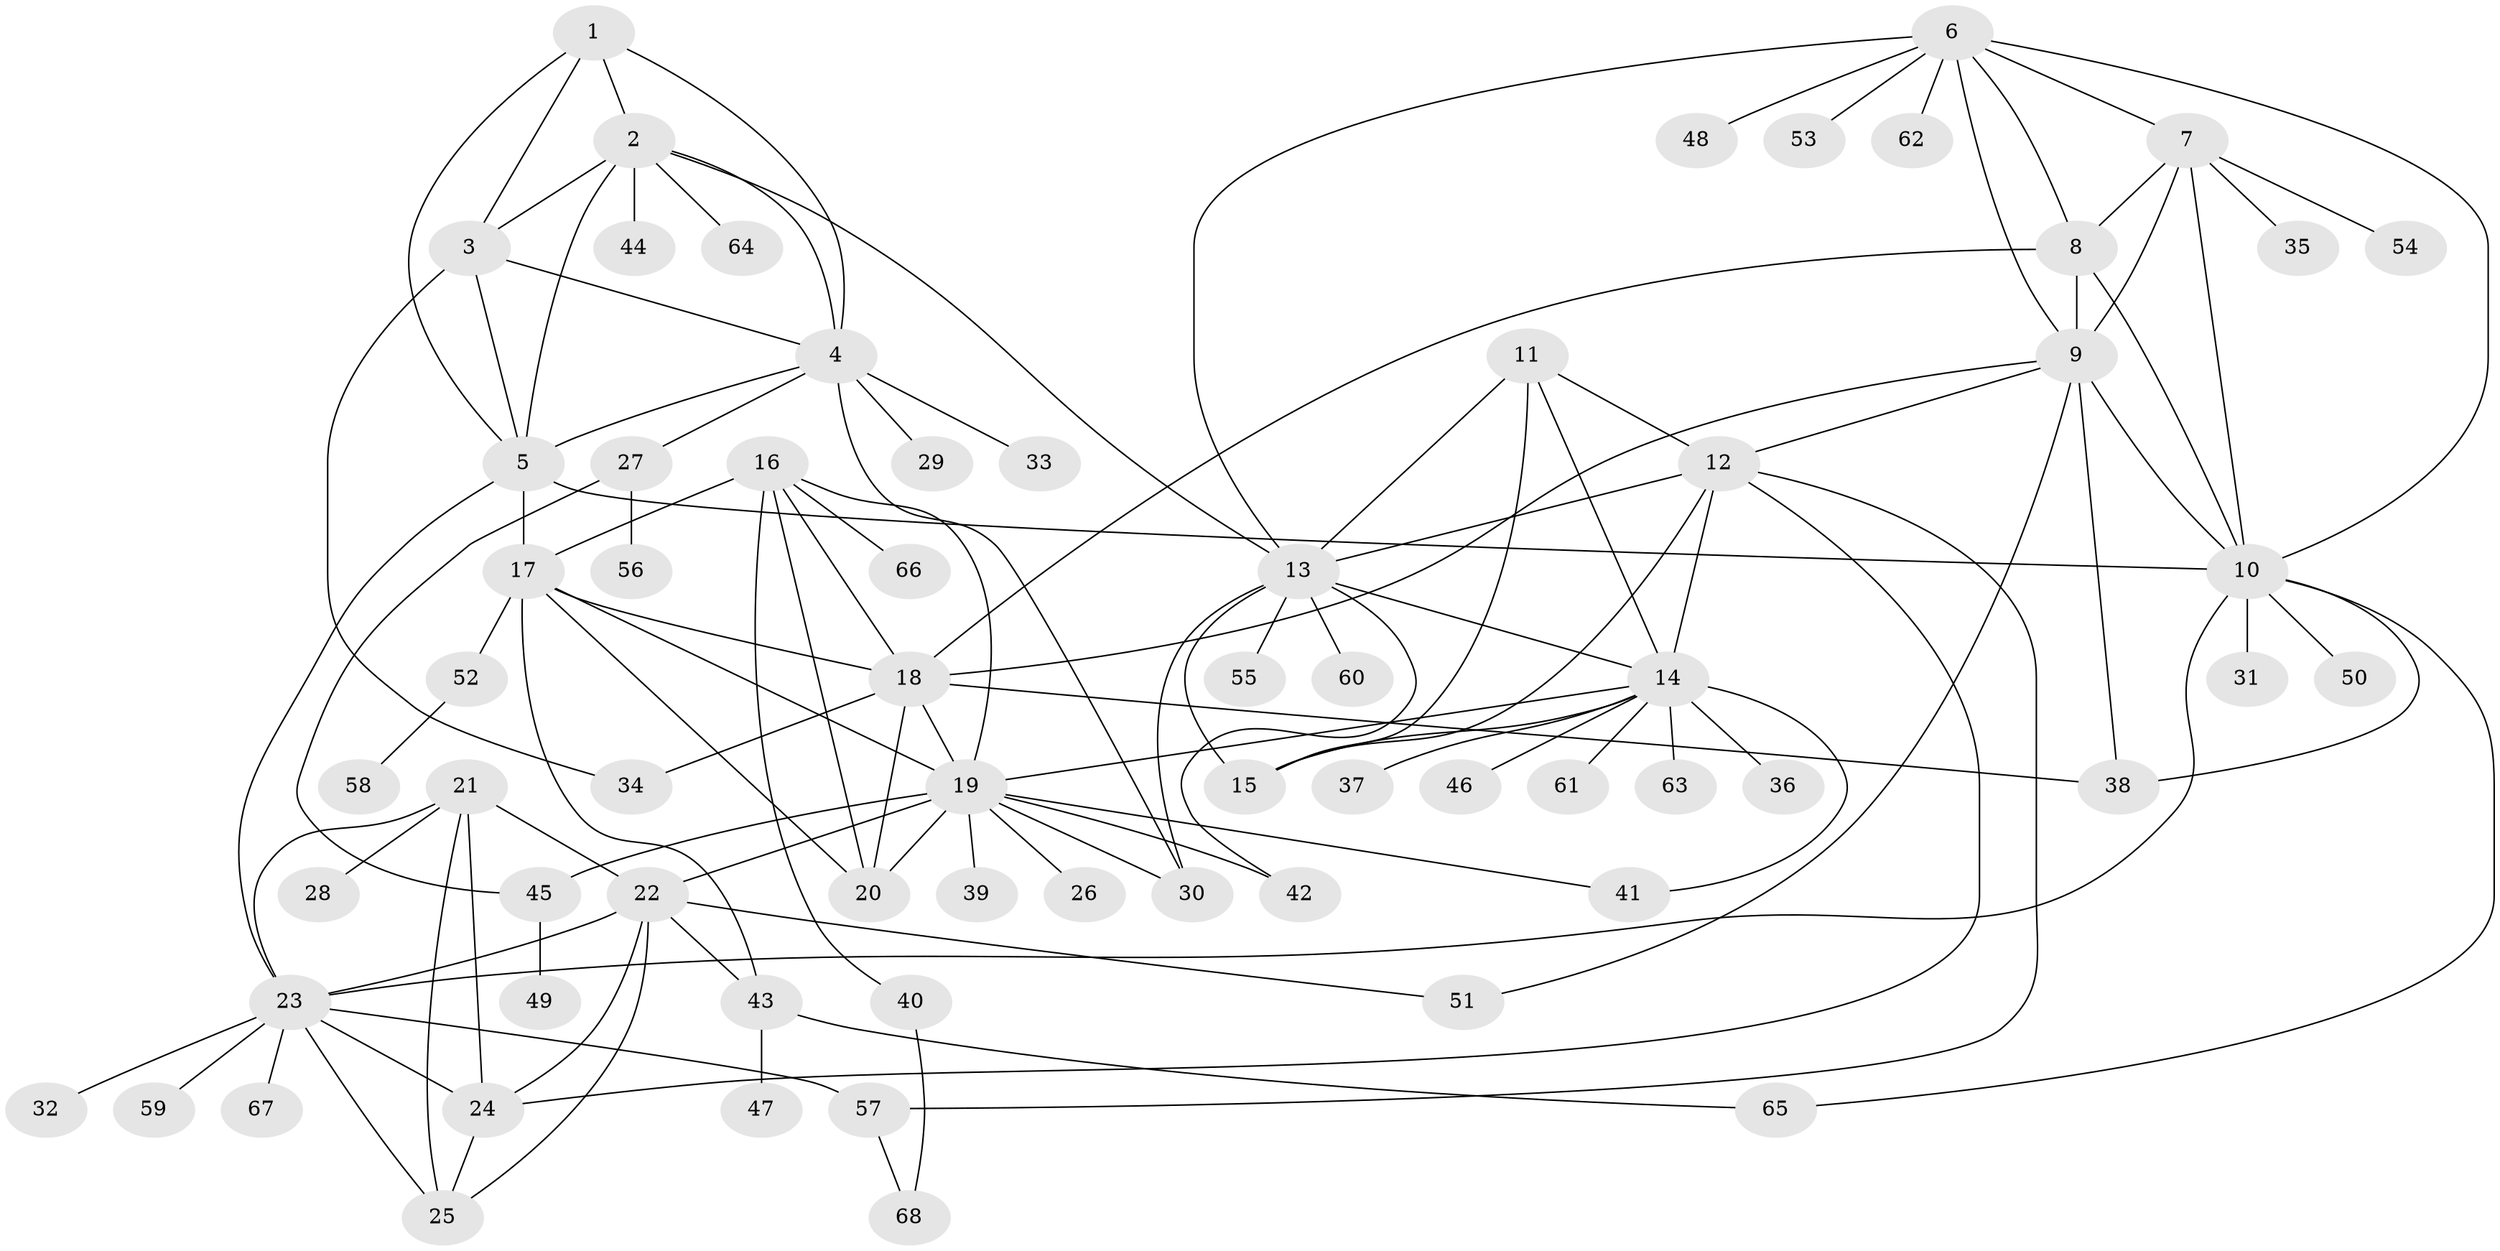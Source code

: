 // original degree distribution, {5: 0.02702702702702703, 8: 0.05405405405405406, 9: 0.02702702702702703, 7: 0.036036036036036036, 4: 0.05405405405405406, 11: 0.02702702702702703, 12: 0.009009009009009009, 13: 0.009009009009009009, 6: 0.018018018018018018, 1: 0.5405405405405406, 2: 0.14414414414414414, 3: 0.05405405405405406}
// Generated by graph-tools (version 1.1) at 2025/52/03/04/25 22:52:49]
// undirected, 68 vertices, 118 edges
graph export_dot {
  node [color=gray90,style=filled];
  1;
  2;
  3;
  4;
  5;
  6;
  7;
  8;
  9;
  10;
  11;
  12;
  13;
  14;
  15;
  16;
  17;
  18;
  19;
  20;
  21;
  22;
  23;
  24;
  25;
  26;
  27;
  28;
  29;
  30;
  31;
  32;
  33;
  34;
  35;
  36;
  37;
  38;
  39;
  40;
  41;
  42;
  43;
  44;
  45;
  46;
  47;
  48;
  49;
  50;
  51;
  52;
  53;
  54;
  55;
  56;
  57;
  58;
  59;
  60;
  61;
  62;
  63;
  64;
  65;
  66;
  67;
  68;
  1 -- 2 [weight=1.0];
  1 -- 3 [weight=1.0];
  1 -- 4 [weight=1.0];
  1 -- 5 [weight=1.0];
  2 -- 3 [weight=1.0];
  2 -- 4 [weight=1.0];
  2 -- 5 [weight=1.0];
  2 -- 13 [weight=1.0];
  2 -- 44 [weight=1.0];
  2 -- 64 [weight=1.0];
  3 -- 4 [weight=1.0];
  3 -- 5 [weight=1.0];
  3 -- 34 [weight=3.0];
  4 -- 5 [weight=1.0];
  4 -- 27 [weight=1.0];
  4 -- 29 [weight=1.0];
  4 -- 30 [weight=1.0];
  4 -- 33 [weight=1.0];
  5 -- 10 [weight=1.0];
  5 -- 17 [weight=1.0];
  5 -- 23 [weight=1.0];
  6 -- 7 [weight=1.0];
  6 -- 8 [weight=1.0];
  6 -- 9 [weight=1.0];
  6 -- 10 [weight=1.0];
  6 -- 13 [weight=1.0];
  6 -- 48 [weight=1.0];
  6 -- 53 [weight=1.0];
  6 -- 62 [weight=1.0];
  7 -- 8 [weight=1.0];
  7 -- 9 [weight=1.0];
  7 -- 10 [weight=1.0];
  7 -- 35 [weight=1.0];
  7 -- 54 [weight=1.0];
  8 -- 9 [weight=4.0];
  8 -- 10 [weight=1.0];
  8 -- 18 [weight=1.0];
  9 -- 10 [weight=1.0];
  9 -- 12 [weight=1.0];
  9 -- 18 [weight=1.0];
  9 -- 38 [weight=1.0];
  9 -- 51 [weight=1.0];
  10 -- 23 [weight=1.0];
  10 -- 31 [weight=1.0];
  10 -- 38 [weight=1.0];
  10 -- 50 [weight=1.0];
  10 -- 65 [weight=1.0];
  11 -- 12 [weight=1.0];
  11 -- 13 [weight=1.0];
  11 -- 14 [weight=1.0];
  11 -- 15 [weight=1.0];
  12 -- 13 [weight=1.0];
  12 -- 14 [weight=1.0];
  12 -- 15 [weight=1.0];
  12 -- 24 [weight=1.0];
  12 -- 57 [weight=1.0];
  13 -- 14 [weight=1.0];
  13 -- 15 [weight=1.0];
  13 -- 30 [weight=1.0];
  13 -- 42 [weight=1.0];
  13 -- 55 [weight=1.0];
  13 -- 60 [weight=1.0];
  14 -- 15 [weight=1.0];
  14 -- 19 [weight=1.0];
  14 -- 36 [weight=1.0];
  14 -- 37 [weight=1.0];
  14 -- 41 [weight=1.0];
  14 -- 46 [weight=1.0];
  14 -- 61 [weight=1.0];
  14 -- 63 [weight=1.0];
  16 -- 17 [weight=1.0];
  16 -- 18 [weight=1.0];
  16 -- 19 [weight=1.0];
  16 -- 20 [weight=1.0];
  16 -- 40 [weight=1.0];
  16 -- 66 [weight=1.0];
  17 -- 18 [weight=1.0];
  17 -- 19 [weight=1.0];
  17 -- 20 [weight=1.0];
  17 -- 43 [weight=1.0];
  17 -- 52 [weight=1.0];
  18 -- 19 [weight=1.0];
  18 -- 20 [weight=3.0];
  18 -- 34 [weight=1.0];
  18 -- 38 [weight=1.0];
  19 -- 20 [weight=1.0];
  19 -- 22 [weight=1.0];
  19 -- 26 [weight=1.0];
  19 -- 30 [weight=1.0];
  19 -- 39 [weight=1.0];
  19 -- 41 [weight=1.0];
  19 -- 42 [weight=1.0];
  19 -- 45 [weight=1.0];
  21 -- 22 [weight=1.0];
  21 -- 23 [weight=1.0];
  21 -- 24 [weight=1.0];
  21 -- 25 [weight=1.0];
  21 -- 28 [weight=1.0];
  22 -- 23 [weight=1.0];
  22 -- 24 [weight=1.0];
  22 -- 25 [weight=1.0];
  22 -- 43 [weight=1.0];
  22 -- 51 [weight=1.0];
  23 -- 24 [weight=1.0];
  23 -- 25 [weight=1.0];
  23 -- 32 [weight=1.0];
  23 -- 57 [weight=1.0];
  23 -- 59 [weight=1.0];
  23 -- 67 [weight=1.0];
  24 -- 25 [weight=1.0];
  27 -- 45 [weight=1.0];
  27 -- 56 [weight=1.0];
  40 -- 68 [weight=1.0];
  43 -- 47 [weight=1.0];
  43 -- 65 [weight=1.0];
  45 -- 49 [weight=1.0];
  52 -- 58 [weight=1.0];
  57 -- 68 [weight=1.0];
}
